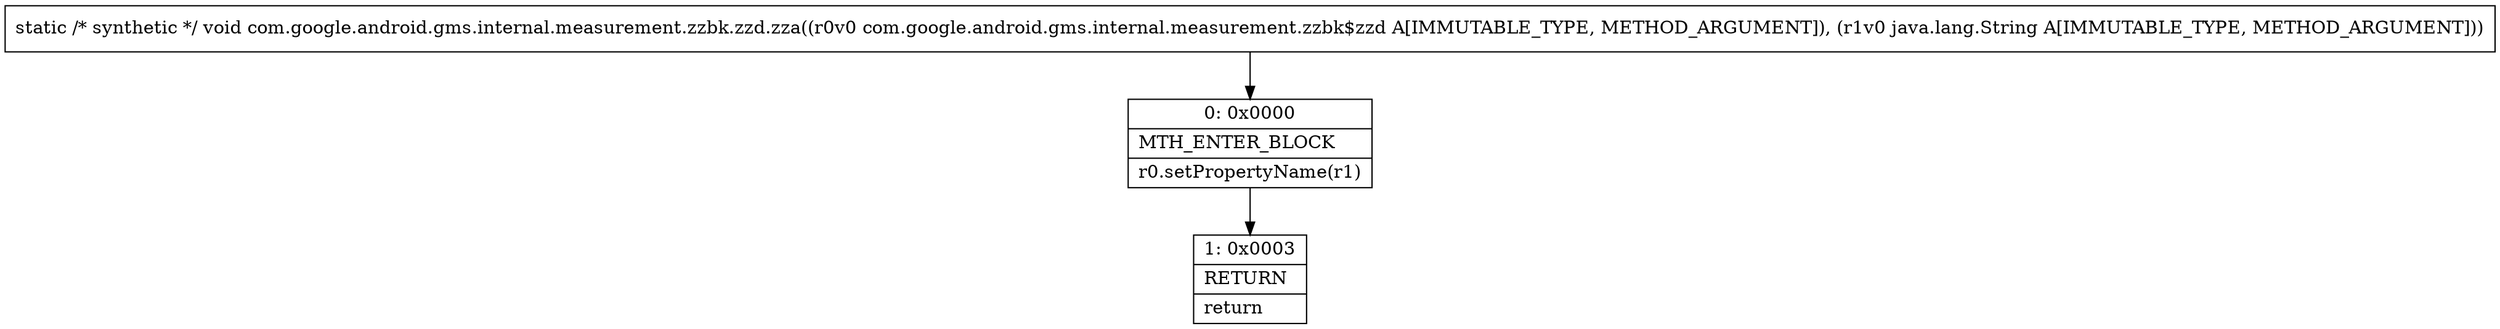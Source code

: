 digraph "CFG forcom.google.android.gms.internal.measurement.zzbk.zzd.zza(Lcom\/google\/android\/gms\/internal\/measurement\/zzbk$zzd;Ljava\/lang\/String;)V" {
Node_0 [shape=record,label="{0\:\ 0x0000|MTH_ENTER_BLOCK\l|r0.setPropertyName(r1)\l}"];
Node_1 [shape=record,label="{1\:\ 0x0003|RETURN\l|return\l}"];
MethodNode[shape=record,label="{static \/* synthetic *\/ void com.google.android.gms.internal.measurement.zzbk.zzd.zza((r0v0 com.google.android.gms.internal.measurement.zzbk$zzd A[IMMUTABLE_TYPE, METHOD_ARGUMENT]), (r1v0 java.lang.String A[IMMUTABLE_TYPE, METHOD_ARGUMENT])) }"];
MethodNode -> Node_0;
Node_0 -> Node_1;
}


